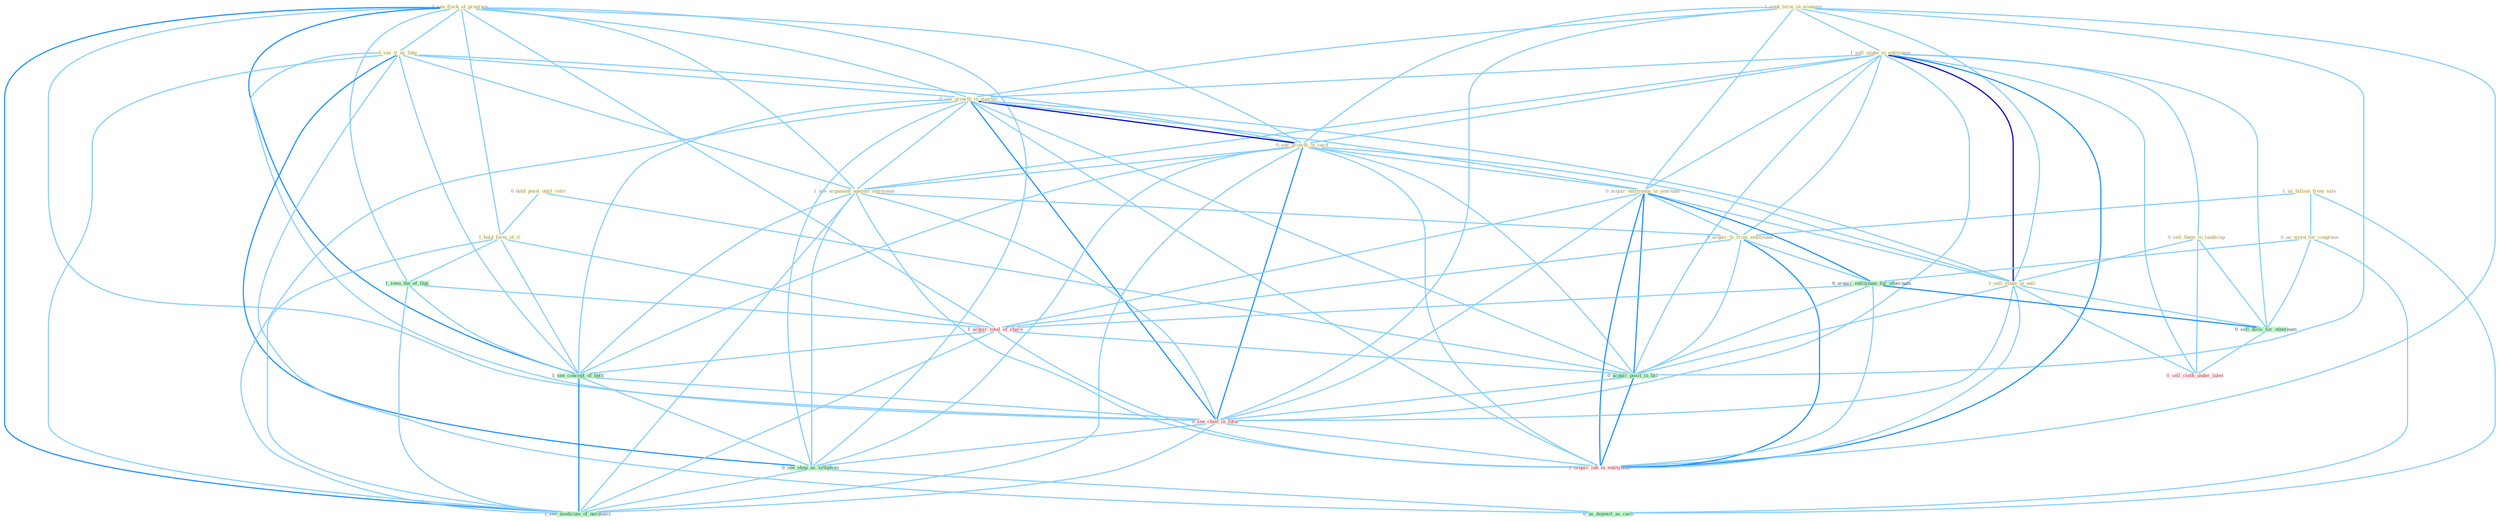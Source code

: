 Graph G{ 
    node
    [shape=polygon,style=filled,width=.5,height=.06,color="#BDFCC9",fixedsize=true,fontsize=4,
    fontcolor="#2f4f4f"];
    {node
    [color="#ffffe0", fontcolor="#8b7d6b"] "1_see_flock_of_program " "0_see_it_as_fake " "1_us_billion_from_sale " "1_seek_term_in_economi " "1_sell_stake_in_entitynam " "0_hold_posit_until_retir " "0_see_growth_in_quarter " "0_see_growth_in_card " "1_see_argument_against_entitynam " "0_acquir_entitynam_in_yearnum " "1_hold_form_of_it " "0_acquir_%_from_entitynam " "0_sell_them_to_landscap " "0_us_word_for_congress " "1_sell_stake_in_unit "}
{node [color="#fff0f5", fontcolor="#b22222"] "1_acquir_total_of_share " "0_sell_cloth_under_label " "0_see_chief_in_futur " "1_acquir_lab_in_entitynam "}
edge [color="#B0E2FF"];

	"1_see_flock_of_program " -- "0_see_it_as_fake " [w="1", color="#87cefa" ];
	"1_see_flock_of_program " -- "0_see_growth_in_quarter " [w="1", color="#87cefa" ];
	"1_see_flock_of_program " -- "0_see_growth_in_card " [w="1", color="#87cefa" ];
	"1_see_flock_of_program " -- "1_see_argument_against_entitynam " [w="1", color="#87cefa" ];
	"1_see_flock_of_program " -- "1_hold_form_of_it " [w="1", color="#87cefa" ];
	"1_see_flock_of_program " -- "1_seen_the_of_that " [w="1", color="#87cefa" ];
	"1_see_flock_of_program " -- "1_acquir_total_of_share " [w="1", color="#87cefa" ];
	"1_see_flock_of_program " -- "1_see_concept_of_both " [w="2", color="#1e90ff" , len=0.8];
	"1_see_flock_of_program " -- "0_see_chief_in_futur " [w="1", color="#87cefa" ];
	"1_see_flock_of_program " -- "0_see_shop_as_symptom " [w="1", color="#87cefa" ];
	"1_see_flock_of_program " -- "1_see_modicum_of_normalci " [w="2", color="#1e90ff" , len=0.8];
	"0_see_it_as_fake " -- "0_see_growth_in_quarter " [w="1", color="#87cefa" ];
	"0_see_it_as_fake " -- "0_see_growth_in_card " [w="1", color="#87cefa" ];
	"0_see_it_as_fake " -- "1_see_argument_against_entitynam " [w="1", color="#87cefa" ];
	"0_see_it_as_fake " -- "1_see_concept_of_both " [w="1", color="#87cefa" ];
	"0_see_it_as_fake " -- "0_see_chief_in_futur " [w="1", color="#87cefa" ];
	"0_see_it_as_fake " -- "0_see_shop_as_symptom " [w="2", color="#1e90ff" , len=0.8];
	"0_see_it_as_fake " -- "0_us_deposit_as_cach " [w="1", color="#87cefa" ];
	"0_see_it_as_fake " -- "1_see_modicum_of_normalci " [w="1", color="#87cefa" ];
	"1_us_billion_from_sale " -- "0_acquir_%_from_entitynam " [w="1", color="#87cefa" ];
	"1_us_billion_from_sale " -- "0_us_word_for_congress " [w="1", color="#87cefa" ];
	"1_us_billion_from_sale " -- "0_us_deposit_as_cach " [w="1", color="#87cefa" ];
	"1_seek_term_in_economi " -- "1_sell_stake_in_entitynam " [w="1", color="#87cefa" ];
	"1_seek_term_in_economi " -- "0_see_growth_in_quarter " [w="1", color="#87cefa" ];
	"1_seek_term_in_economi " -- "0_see_growth_in_card " [w="1", color="#87cefa" ];
	"1_seek_term_in_economi " -- "0_acquir_entitynam_in_yearnum " [w="1", color="#87cefa" ];
	"1_seek_term_in_economi " -- "1_sell_stake_in_unit " [w="1", color="#87cefa" ];
	"1_seek_term_in_economi " -- "0_acquir_posit_in_bid " [w="1", color="#87cefa" ];
	"1_seek_term_in_economi " -- "0_see_chief_in_futur " [w="1", color="#87cefa" ];
	"1_seek_term_in_economi " -- "1_acquir_lab_in_entitynam " [w="1", color="#87cefa" ];
	"1_sell_stake_in_entitynam " -- "0_see_growth_in_quarter " [w="1", color="#87cefa" ];
	"1_sell_stake_in_entitynam " -- "0_see_growth_in_card " [w="1", color="#87cefa" ];
	"1_sell_stake_in_entitynam " -- "1_see_argument_against_entitynam " [w="1", color="#87cefa" ];
	"1_sell_stake_in_entitynam " -- "0_acquir_entitynam_in_yearnum " [w="1", color="#87cefa" ];
	"1_sell_stake_in_entitynam " -- "0_acquir_%_from_entitynam " [w="1", color="#87cefa" ];
	"1_sell_stake_in_entitynam " -- "0_sell_them_to_landscap " [w="1", color="#87cefa" ];
	"1_sell_stake_in_entitynam " -- "1_sell_stake_in_unit " [w="3", color="#0000cd" , len=0.6];
	"1_sell_stake_in_entitynam " -- "0_sell_divis_for_othernum " [w="1", color="#87cefa" ];
	"1_sell_stake_in_entitynam " -- "0_sell_cloth_under_label " [w="1", color="#87cefa" ];
	"1_sell_stake_in_entitynam " -- "0_acquir_posit_in_bid " [w="1", color="#87cefa" ];
	"1_sell_stake_in_entitynam " -- "0_see_chief_in_futur " [w="1", color="#87cefa" ];
	"1_sell_stake_in_entitynam " -- "1_acquir_lab_in_entitynam " [w="2", color="#1e90ff" , len=0.8];
	"0_hold_posit_until_retir " -- "1_hold_form_of_it " [w="1", color="#87cefa" ];
	"0_hold_posit_until_retir " -- "0_acquir_posit_in_bid " [w="1", color="#87cefa" ];
	"0_see_growth_in_quarter " -- "0_see_growth_in_card " [w="3", color="#0000cd" , len=0.6];
	"0_see_growth_in_quarter " -- "1_see_argument_against_entitynam " [w="1", color="#87cefa" ];
	"0_see_growth_in_quarter " -- "0_acquir_entitynam_in_yearnum " [w="1", color="#87cefa" ];
	"0_see_growth_in_quarter " -- "1_sell_stake_in_unit " [w="1", color="#87cefa" ];
	"0_see_growth_in_quarter " -- "0_acquir_posit_in_bid " [w="1", color="#87cefa" ];
	"0_see_growth_in_quarter " -- "1_see_concept_of_both " [w="1", color="#87cefa" ];
	"0_see_growth_in_quarter " -- "0_see_chief_in_futur " [w="2", color="#1e90ff" , len=0.8];
	"0_see_growth_in_quarter " -- "0_see_shop_as_symptom " [w="1", color="#87cefa" ];
	"0_see_growth_in_quarter " -- "1_acquir_lab_in_entitynam " [w="1", color="#87cefa" ];
	"0_see_growth_in_quarter " -- "1_see_modicum_of_normalci " [w="1", color="#87cefa" ];
	"0_see_growth_in_card " -- "1_see_argument_against_entitynam " [w="1", color="#87cefa" ];
	"0_see_growth_in_card " -- "0_acquir_entitynam_in_yearnum " [w="1", color="#87cefa" ];
	"0_see_growth_in_card " -- "1_sell_stake_in_unit " [w="1", color="#87cefa" ];
	"0_see_growth_in_card " -- "0_acquir_posit_in_bid " [w="1", color="#87cefa" ];
	"0_see_growth_in_card " -- "1_see_concept_of_both " [w="1", color="#87cefa" ];
	"0_see_growth_in_card " -- "0_see_chief_in_futur " [w="2", color="#1e90ff" , len=0.8];
	"0_see_growth_in_card " -- "0_see_shop_as_symptom " [w="1", color="#87cefa" ];
	"0_see_growth_in_card " -- "1_acquir_lab_in_entitynam " [w="1", color="#87cefa" ];
	"0_see_growth_in_card " -- "1_see_modicum_of_normalci " [w="1", color="#87cefa" ];
	"1_see_argument_against_entitynam " -- "0_acquir_%_from_entitynam " [w="1", color="#87cefa" ];
	"1_see_argument_against_entitynam " -- "1_see_concept_of_both " [w="1", color="#87cefa" ];
	"1_see_argument_against_entitynam " -- "0_see_chief_in_futur " [w="1", color="#87cefa" ];
	"1_see_argument_against_entitynam " -- "0_see_shop_as_symptom " [w="1", color="#87cefa" ];
	"1_see_argument_against_entitynam " -- "1_acquir_lab_in_entitynam " [w="1", color="#87cefa" ];
	"1_see_argument_against_entitynam " -- "1_see_modicum_of_normalci " [w="1", color="#87cefa" ];
	"0_acquir_entitynam_in_yearnum " -- "0_acquir_%_from_entitynam " [w="1", color="#87cefa" ];
	"0_acquir_entitynam_in_yearnum " -- "1_sell_stake_in_unit " [w="1", color="#87cefa" ];
	"0_acquir_entitynam_in_yearnum " -- "0_acquir_entitynam_for_othernum " [w="2", color="#1e90ff" , len=0.8];
	"0_acquir_entitynam_in_yearnum " -- "1_acquir_total_of_share " [w="1", color="#87cefa" ];
	"0_acquir_entitynam_in_yearnum " -- "0_acquir_posit_in_bid " [w="2", color="#1e90ff" , len=0.8];
	"0_acquir_entitynam_in_yearnum " -- "0_see_chief_in_futur " [w="1", color="#87cefa" ];
	"0_acquir_entitynam_in_yearnum " -- "1_acquir_lab_in_entitynam " [w="2", color="#1e90ff" , len=0.8];
	"1_hold_form_of_it " -- "1_seen_the_of_that " [w="1", color="#87cefa" ];
	"1_hold_form_of_it " -- "1_acquir_total_of_share " [w="1", color="#87cefa" ];
	"1_hold_form_of_it " -- "1_see_concept_of_both " [w="1", color="#87cefa" ];
	"1_hold_form_of_it " -- "1_see_modicum_of_normalci " [w="1", color="#87cefa" ];
	"0_acquir_%_from_entitynam " -- "0_acquir_entitynam_for_othernum " [w="1", color="#87cefa" ];
	"0_acquir_%_from_entitynam " -- "1_acquir_total_of_share " [w="1", color="#87cefa" ];
	"0_acquir_%_from_entitynam " -- "0_acquir_posit_in_bid " [w="1", color="#87cefa" ];
	"0_acquir_%_from_entitynam " -- "1_acquir_lab_in_entitynam " [w="2", color="#1e90ff" , len=0.8];
	"0_sell_them_to_landscap " -- "1_sell_stake_in_unit " [w="1", color="#87cefa" ];
	"0_sell_them_to_landscap " -- "0_sell_divis_for_othernum " [w="1", color="#87cefa" ];
	"0_sell_them_to_landscap " -- "0_sell_cloth_under_label " [w="1", color="#87cefa" ];
	"0_us_word_for_congress " -- "0_acquir_entitynam_for_othernum " [w="1", color="#87cefa" ];
	"0_us_word_for_congress " -- "0_sell_divis_for_othernum " [w="1", color="#87cefa" ];
	"0_us_word_for_congress " -- "0_us_deposit_as_cach " [w="1", color="#87cefa" ];
	"1_sell_stake_in_unit " -- "0_sell_divis_for_othernum " [w="1", color="#87cefa" ];
	"1_sell_stake_in_unit " -- "0_sell_cloth_under_label " [w="1", color="#87cefa" ];
	"1_sell_stake_in_unit " -- "0_acquir_posit_in_bid " [w="1", color="#87cefa" ];
	"1_sell_stake_in_unit " -- "0_see_chief_in_futur " [w="1", color="#87cefa" ];
	"1_sell_stake_in_unit " -- "1_acquir_lab_in_entitynam " [w="1", color="#87cefa" ];
	"0_acquir_entitynam_for_othernum " -- "0_sell_divis_for_othernum " [w="2", color="#1e90ff" , len=0.8];
	"0_acquir_entitynam_for_othernum " -- "1_acquir_total_of_share " [w="1", color="#87cefa" ];
	"0_acquir_entitynam_for_othernum " -- "0_acquir_posit_in_bid " [w="1", color="#87cefa" ];
	"0_acquir_entitynam_for_othernum " -- "1_acquir_lab_in_entitynam " [w="1", color="#87cefa" ];
	"1_seen_the_of_that " -- "1_acquir_total_of_share " [w="1", color="#87cefa" ];
	"1_seen_the_of_that " -- "1_see_concept_of_both " [w="1", color="#87cefa" ];
	"1_seen_the_of_that " -- "1_see_modicum_of_normalci " [w="1", color="#87cefa" ];
	"0_sell_divis_for_othernum " -- "0_sell_cloth_under_label " [w="1", color="#87cefa" ];
	"1_acquir_total_of_share " -- "0_acquir_posit_in_bid " [w="1", color="#87cefa" ];
	"1_acquir_total_of_share " -- "1_see_concept_of_both " [w="1", color="#87cefa" ];
	"1_acquir_total_of_share " -- "1_acquir_lab_in_entitynam " [w="1", color="#87cefa" ];
	"1_acquir_total_of_share " -- "1_see_modicum_of_normalci " [w="1", color="#87cefa" ];
	"0_acquir_posit_in_bid " -- "0_see_chief_in_futur " [w="1", color="#87cefa" ];
	"0_acquir_posit_in_bid " -- "1_acquir_lab_in_entitynam " [w="2", color="#1e90ff" , len=0.8];
	"1_see_concept_of_both " -- "0_see_chief_in_futur " [w="1", color="#87cefa" ];
	"1_see_concept_of_both " -- "0_see_shop_as_symptom " [w="1", color="#87cefa" ];
	"1_see_concept_of_both " -- "1_see_modicum_of_normalci " [w="2", color="#1e90ff" , len=0.8];
	"0_see_chief_in_futur " -- "0_see_shop_as_symptom " [w="1", color="#87cefa" ];
	"0_see_chief_in_futur " -- "1_acquir_lab_in_entitynam " [w="1", color="#87cefa" ];
	"0_see_chief_in_futur " -- "1_see_modicum_of_normalci " [w="1", color="#87cefa" ];
	"0_see_shop_as_symptom " -- "0_us_deposit_as_cach " [w="1", color="#87cefa" ];
	"0_see_shop_as_symptom " -- "1_see_modicum_of_normalci " [w="1", color="#87cefa" ];
}